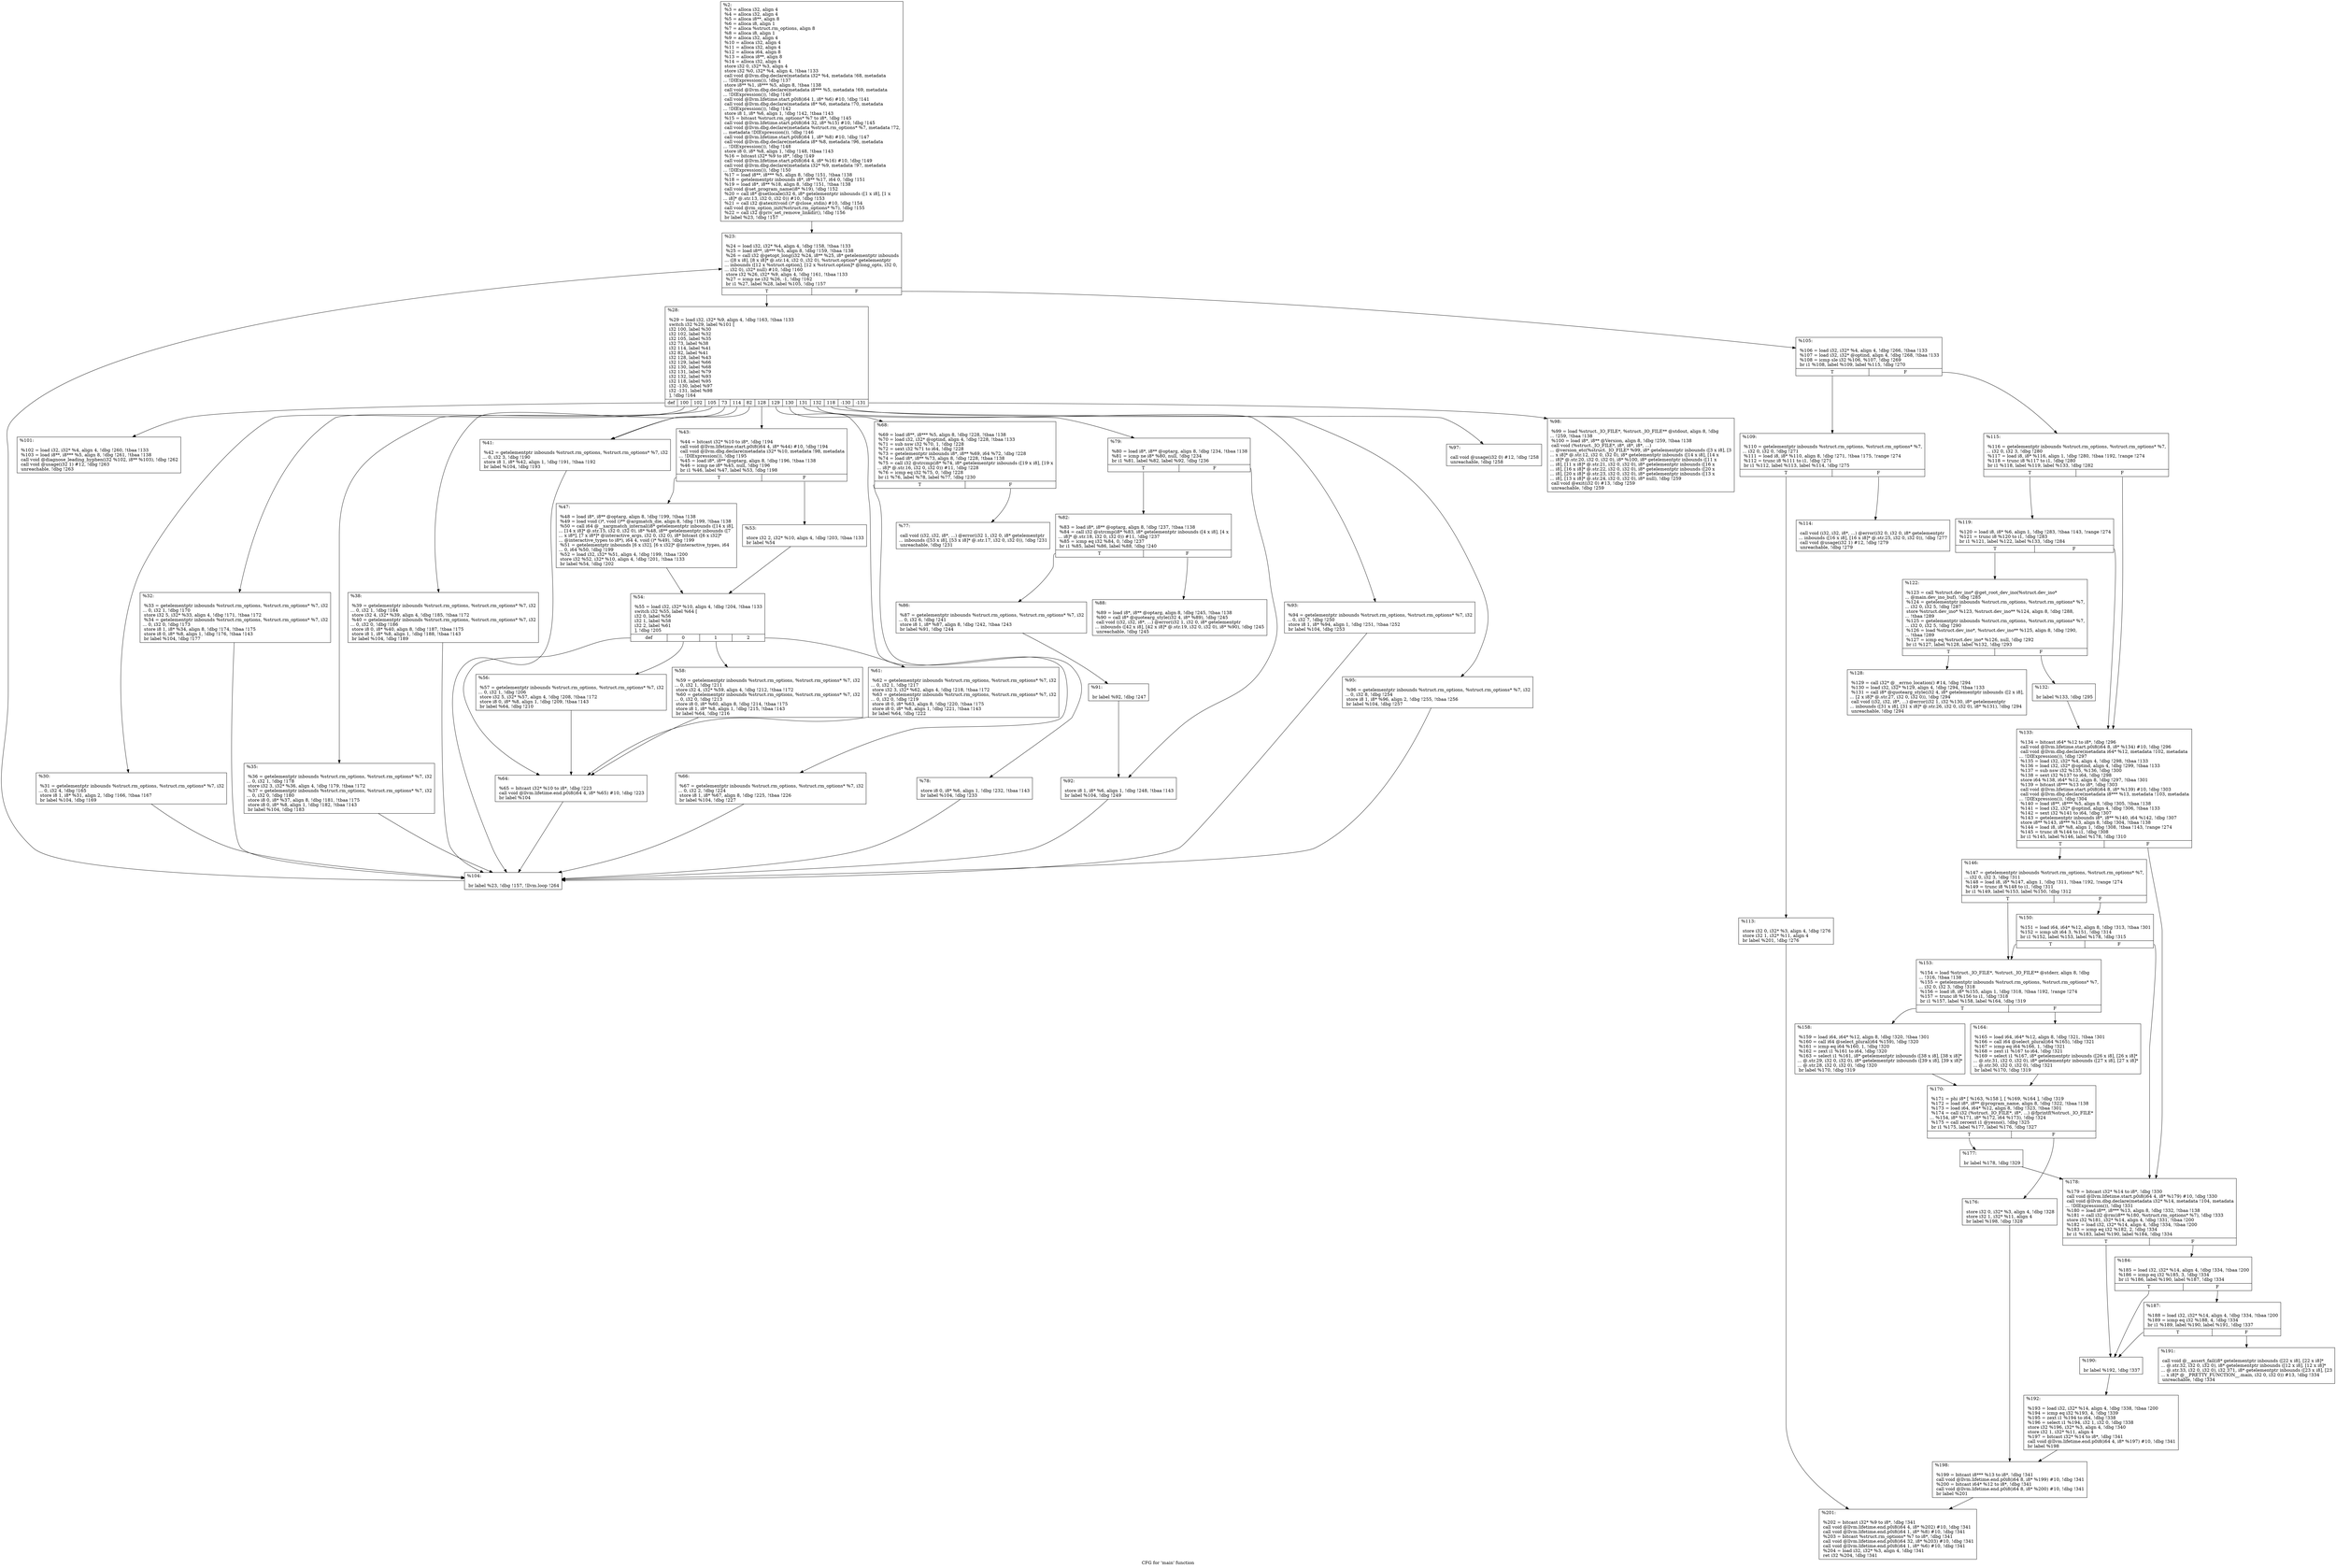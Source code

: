 digraph "CFG for 'main' function" {
	label="CFG for 'main' function";

	Node0xe58200 [shape=record,label="{%2:\l  %3 = alloca i32, align 4\l  %4 = alloca i32, align 4\l  %5 = alloca i8**, align 8\l  %6 = alloca i8, align 1\l  %7 = alloca %struct.rm_options, align 8\l  %8 = alloca i8, align 1\l  %9 = alloca i32, align 4\l  %10 = alloca i32, align 4\l  %11 = alloca i32, align 4\l  %12 = alloca i64, align 8\l  %13 = alloca i8**, align 8\l  %14 = alloca i32, align 4\l  store i32 0, i32* %3, align 4\l  store i32 %0, i32* %4, align 4, !tbaa !133\l  call void @llvm.dbg.declare(metadata i32* %4, metadata !68, metadata\l... !DIExpression()), !dbg !137\l  store i8** %1, i8*** %5, align 8, !tbaa !138\l  call void @llvm.dbg.declare(metadata i8*** %5, metadata !69, metadata\l... !DIExpression()), !dbg !140\l  call void @llvm.lifetime.start.p0i8(i64 1, i8* %6) #10, !dbg !141\l  call void @llvm.dbg.declare(metadata i8* %6, metadata !70, metadata\l... !DIExpression()), !dbg !142\l  store i8 1, i8* %6, align 1, !dbg !142, !tbaa !143\l  %15 = bitcast %struct.rm_options* %7 to i8*, !dbg !145\l  call void @llvm.lifetime.start.p0i8(i64 32, i8* %15) #10, !dbg !145\l  call void @llvm.dbg.declare(metadata %struct.rm_options* %7, metadata !72,\l... metadata !DIExpression()), !dbg !146\l  call void @llvm.lifetime.start.p0i8(i64 1, i8* %8) #10, !dbg !147\l  call void @llvm.dbg.declare(metadata i8* %8, metadata !96, metadata\l... !DIExpression()), !dbg !148\l  store i8 0, i8* %8, align 1, !dbg !148, !tbaa !143\l  %16 = bitcast i32* %9 to i8*, !dbg !149\l  call void @llvm.lifetime.start.p0i8(i64 4, i8* %16) #10, !dbg !149\l  call void @llvm.dbg.declare(metadata i32* %9, metadata !97, metadata\l... !DIExpression()), !dbg !150\l  %17 = load i8**, i8*** %5, align 8, !dbg !151, !tbaa !138\l  %18 = getelementptr inbounds i8*, i8** %17, i64 0, !dbg !151\l  %19 = load i8*, i8** %18, align 8, !dbg !151, !tbaa !138\l  call void @set_program_name(i8* %19), !dbg !152\l  %20 = call i8* @setlocale(i32 6, i8* getelementptr inbounds ([1 x i8], [1 x\l... i8]* @.str.13, i32 0, i32 0)) #10, !dbg !153\l  %21 = call i32 @atexit(void ()* @close_stdin) #10, !dbg !154\l  call void @rm_option_init(%struct.rm_options* %7), !dbg !155\l  %22 = call i32 @priv_set_remove_linkdir(), !dbg !156\l  br label %23, !dbg !157\l}"];
	Node0xe58200 -> Node0xe58430;
	Node0xe58430 [shape=record,label="{%23:\l\l  %24 = load i32, i32* %4, align 4, !dbg !158, !tbaa !133\l  %25 = load i8**, i8*** %5, align 8, !dbg !159, !tbaa !138\l  %26 = call i32 @getopt_long(i32 %24, i8** %25, i8* getelementptr inbounds\l... ([8 x i8], [8 x i8]* @.str.14, i32 0, i32 0), %struct.option* getelementptr\l... inbounds ([12 x %struct.option], [12 x %struct.option]* @long_opts, i32 0,\l... i32 0), i32* null) #10, !dbg !160\l  store i32 %26, i32* %9, align 4, !dbg !161, !tbaa !133\l  %27 = icmp ne i32 %26, -1, !dbg !162\l  br i1 %27, label %28, label %105, !dbg !157\l|{<s0>T|<s1>F}}"];
	Node0xe58430:s0 -> Node0xe58480;
	Node0xe58430:s1 -> Node0xe58de0;
	Node0xe58480 [shape=record,label="{%28:\l\l  %29 = load i32, i32* %9, align 4, !dbg !163, !tbaa !133\l  switch i32 %29, label %101 [\l    i32 100, label %30\l    i32 102, label %32\l    i32 105, label %35\l    i32 73, label %38\l    i32 114, label %41\l    i32 82, label %41\l    i32 128, label %43\l    i32 129, label %66\l    i32 130, label %68\l    i32 131, label %79\l    i32 132, label %93\l    i32 118, label %95\l    i32 -130, label %97\l    i32 -131, label %98\l  ], !dbg !164\l|{<s0>def|<s1>100|<s2>102|<s3>105|<s4>73|<s5>114|<s6>82|<s7>128|<s8>129|<s9>130|<s10>131|<s11>132|<s12>118|<s13>-130|<s14>-131}}"];
	Node0xe58480:s0 -> Node0xe58d40;
	Node0xe58480:s1 -> Node0xe584d0;
	Node0xe58480:s2 -> Node0xe58520;
	Node0xe58480:s3 -> Node0xe58570;
	Node0xe58480:s4 -> Node0xe585c0;
	Node0xe58480:s5 -> Node0xe58610;
	Node0xe58480:s6 -> Node0xe58610;
	Node0xe58480:s7 -> Node0xe58660;
	Node0xe58480:s8 -> Node0xe588e0;
	Node0xe58480:s9 -> Node0xe58930;
	Node0xe58480:s10 -> Node0xe58a20;
	Node0xe58480:s11 -> Node0xe58c00;
	Node0xe58480:s12 -> Node0xe58c50;
	Node0xe58480:s13 -> Node0xe58ca0;
	Node0xe58480:s14 -> Node0xe58cf0;
	Node0xe584d0 [shape=record,label="{%30:\l\l  %31 = getelementptr inbounds %struct.rm_options, %struct.rm_options* %7, i32\l... 0, i32 4, !dbg !165\l  store i8 1, i8* %31, align 2, !dbg !166, !tbaa !167\l  br label %104, !dbg !169\l}"];
	Node0xe584d0 -> Node0xe58d90;
	Node0xe58520 [shape=record,label="{%32:\l\l  %33 = getelementptr inbounds %struct.rm_options, %struct.rm_options* %7, i32\l... 0, i32 1, !dbg !170\l  store i32 5, i32* %33, align 4, !dbg !171, !tbaa !172\l  %34 = getelementptr inbounds %struct.rm_options, %struct.rm_options* %7, i32\l... 0, i32 0, !dbg !173\l  store i8 1, i8* %34, align 8, !dbg !174, !tbaa !175\l  store i8 0, i8* %8, align 1, !dbg !176, !tbaa !143\l  br label %104, !dbg !177\l}"];
	Node0xe58520 -> Node0xe58d90;
	Node0xe58570 [shape=record,label="{%35:\l\l  %36 = getelementptr inbounds %struct.rm_options, %struct.rm_options* %7, i32\l... 0, i32 1, !dbg !178\l  store i32 3, i32* %36, align 4, !dbg !179, !tbaa !172\l  %37 = getelementptr inbounds %struct.rm_options, %struct.rm_options* %7, i32\l... 0, i32 0, !dbg !180\l  store i8 0, i8* %37, align 8, !dbg !181, !tbaa !175\l  store i8 0, i8* %8, align 1, !dbg !182, !tbaa !143\l  br label %104, !dbg !183\l}"];
	Node0xe58570 -> Node0xe58d90;
	Node0xe585c0 [shape=record,label="{%38:\l\l  %39 = getelementptr inbounds %struct.rm_options, %struct.rm_options* %7, i32\l... 0, i32 1, !dbg !184\l  store i32 4, i32* %39, align 4, !dbg !185, !tbaa !172\l  %40 = getelementptr inbounds %struct.rm_options, %struct.rm_options* %7, i32\l... 0, i32 0, !dbg !186\l  store i8 0, i8* %40, align 8, !dbg !187, !tbaa !175\l  store i8 1, i8* %8, align 1, !dbg !188, !tbaa !143\l  br label %104, !dbg !189\l}"];
	Node0xe585c0 -> Node0xe58d90;
	Node0xe58610 [shape=record,label="{%41:\l\l  %42 = getelementptr inbounds %struct.rm_options, %struct.rm_options* %7, i32\l... 0, i32 3, !dbg !190\l  store i8 1, i8* %42, align 1, !dbg !191, !tbaa !192\l  br label %104, !dbg !193\l}"];
	Node0xe58610 -> Node0xe58d90;
	Node0xe58660 [shape=record,label="{%43:\l\l  %44 = bitcast i32* %10 to i8*, !dbg !194\l  call void @llvm.lifetime.start.p0i8(i64 4, i8* %44) #10, !dbg !194\l  call void @llvm.dbg.declare(metadata i32* %10, metadata !98, metadata\l... !DIExpression()), !dbg !195\l  %45 = load i8*, i8** @optarg, align 8, !dbg !196, !tbaa !138\l  %46 = icmp ne i8* %45, null, !dbg !196\l  br i1 %46, label %47, label %53, !dbg !198\l|{<s0>T|<s1>F}}"];
	Node0xe58660:s0 -> Node0xe586b0;
	Node0xe58660:s1 -> Node0xe58700;
	Node0xe586b0 [shape=record,label="{%47:\l\l  %48 = load i8*, i8** @optarg, align 8, !dbg !199, !tbaa !138\l  %49 = load void ()*, void ()** @argmatch_die, align 8, !dbg !199, !tbaa !138\l  %50 = call i64 @__xargmatch_internal(i8* getelementptr inbounds ([14 x i8],\l... [14 x i8]* @.str.15, i32 0, i32 0), i8* %48, i8** getelementptr inbounds ([7\l... x i8*], [7 x i8*]* @interactive_args, i32 0, i32 0), i8* bitcast ([6 x i32]*\l... @interactive_types to i8*), i64 4, void ()* %49), !dbg !199\l  %51 = getelementptr inbounds [6 x i32], [6 x i32]* @interactive_types, i64\l... 0, i64 %50, !dbg !199\l  %52 = load i32, i32* %51, align 4, !dbg !199, !tbaa !200\l  store i32 %52, i32* %10, align 4, !dbg !201, !tbaa !133\l  br label %54, !dbg !202\l}"];
	Node0xe586b0 -> Node0xe58750;
	Node0xe58700 [shape=record,label="{%53:\l\l  store i32 2, i32* %10, align 4, !dbg !203, !tbaa !133\l  br label %54\l}"];
	Node0xe58700 -> Node0xe58750;
	Node0xe58750 [shape=record,label="{%54:\l\l  %55 = load i32, i32* %10, align 4, !dbg !204, !tbaa !133\l  switch i32 %55, label %64 [\l    i32 0, label %56\l    i32 1, label %58\l    i32 2, label %61\l  ], !dbg !205\l|{<s0>def|<s1>0|<s2>1|<s3>2}}"];
	Node0xe58750:s0 -> Node0xe58890;
	Node0xe58750:s1 -> Node0xe587a0;
	Node0xe58750:s2 -> Node0xe587f0;
	Node0xe58750:s3 -> Node0xe58840;
	Node0xe587a0 [shape=record,label="{%56:\l\l  %57 = getelementptr inbounds %struct.rm_options, %struct.rm_options* %7, i32\l... 0, i32 1, !dbg !206\l  store i32 5, i32* %57, align 4, !dbg !208, !tbaa !172\l  store i8 0, i8* %8, align 1, !dbg !209, !tbaa !143\l  br label %64, !dbg !210\l}"];
	Node0xe587a0 -> Node0xe58890;
	Node0xe587f0 [shape=record,label="{%58:\l\l  %59 = getelementptr inbounds %struct.rm_options, %struct.rm_options* %7, i32\l... 0, i32 1, !dbg !211\l  store i32 4, i32* %59, align 4, !dbg !212, !tbaa !172\l  %60 = getelementptr inbounds %struct.rm_options, %struct.rm_options* %7, i32\l... 0, i32 0, !dbg !213\l  store i8 0, i8* %60, align 8, !dbg !214, !tbaa !175\l  store i8 1, i8* %8, align 1, !dbg !215, !tbaa !143\l  br label %64, !dbg !216\l}"];
	Node0xe587f0 -> Node0xe58890;
	Node0xe58840 [shape=record,label="{%61:\l\l  %62 = getelementptr inbounds %struct.rm_options, %struct.rm_options* %7, i32\l... 0, i32 1, !dbg !217\l  store i32 3, i32* %62, align 4, !dbg !218, !tbaa !172\l  %63 = getelementptr inbounds %struct.rm_options, %struct.rm_options* %7, i32\l... 0, i32 0, !dbg !219\l  store i8 0, i8* %63, align 8, !dbg !220, !tbaa !175\l  store i8 0, i8* %8, align 1, !dbg !221, !tbaa !143\l  br label %64, !dbg !222\l}"];
	Node0xe58840 -> Node0xe58890;
	Node0xe58890 [shape=record,label="{%64:\l\l  %65 = bitcast i32* %10 to i8*, !dbg !223\l  call void @llvm.lifetime.end.p0i8(i64 4, i8* %65) #10, !dbg !223\l  br label %104\l}"];
	Node0xe58890 -> Node0xe58d90;
	Node0xe588e0 [shape=record,label="{%66:\l\l  %67 = getelementptr inbounds %struct.rm_options, %struct.rm_options* %7, i32\l... 0, i32 2, !dbg !224\l  store i8 1, i8* %67, align 8, !dbg !225, !tbaa !226\l  br label %104, !dbg !227\l}"];
	Node0xe588e0 -> Node0xe58d90;
	Node0xe58930 [shape=record,label="{%68:\l\l  %69 = load i8**, i8*** %5, align 8, !dbg !228, !tbaa !138\l  %70 = load i32, i32* @optind, align 4, !dbg !228, !tbaa !133\l  %71 = sub nsw i32 %70, 1, !dbg !228\l  %72 = sext i32 %71 to i64, !dbg !228\l  %73 = getelementptr inbounds i8*, i8** %69, i64 %72, !dbg !228\l  %74 = load i8*, i8** %73, align 8, !dbg !228, !tbaa !138\l  %75 = call i32 @strcmp(i8* %74, i8* getelementptr inbounds ([19 x i8], [19 x\l... i8]* @.str.16, i32 0, i32 0)) #11, !dbg !228\l  %76 = icmp eq i32 %75, 0, !dbg !228\l  br i1 %76, label %78, label %77, !dbg !230\l|{<s0>T|<s1>F}}"];
	Node0xe58930:s0 -> Node0xe589d0;
	Node0xe58930:s1 -> Node0xe58980;
	Node0xe58980 [shape=record,label="{%77:\l\l  call void (i32, i32, i8*, ...) @error(i32 1, i32 0, i8* getelementptr\l... inbounds ([53 x i8], [53 x i8]* @.str.17, i32 0, i32 0)), !dbg !231\l  unreachable, !dbg !231\l}"];
	Node0xe589d0 [shape=record,label="{%78:\l\l  store i8 0, i8* %6, align 1, !dbg !232, !tbaa !143\l  br label %104, !dbg !233\l}"];
	Node0xe589d0 -> Node0xe58d90;
	Node0xe58a20 [shape=record,label="{%79:\l\l  %80 = load i8*, i8** @optarg, align 8, !dbg !234, !tbaa !138\l  %81 = icmp ne i8* %80, null, !dbg !234\l  br i1 %81, label %82, label %92, !dbg !236\l|{<s0>T|<s1>F}}"];
	Node0xe58a20:s0 -> Node0xe58a70;
	Node0xe58a20:s1 -> Node0xe58bb0;
	Node0xe58a70 [shape=record,label="{%82:\l\l  %83 = load i8*, i8** @optarg, align 8, !dbg !237, !tbaa !138\l  %84 = call i32 @strcmp(i8* %83, i8* getelementptr inbounds ([4 x i8], [4 x\l... i8]* @.str.18, i32 0, i32 0)) #11, !dbg !237\l  %85 = icmp eq i32 %84, 0, !dbg !237\l  br i1 %85, label %86, label %88, !dbg !240\l|{<s0>T|<s1>F}}"];
	Node0xe58a70:s0 -> Node0xe58ac0;
	Node0xe58a70:s1 -> Node0xe58b10;
	Node0xe58ac0 [shape=record,label="{%86:\l\l  %87 = getelementptr inbounds %struct.rm_options, %struct.rm_options* %7, i32\l... 0, i32 6, !dbg !241\l  store i8 1, i8* %87, align 8, !dbg !242, !tbaa !243\l  br label %91, !dbg !244\l}"];
	Node0xe58ac0 -> Node0xe58b60;
	Node0xe58b10 [shape=record,label="{%88:\l\l  %89 = load i8*, i8** @optarg, align 8, !dbg !245, !tbaa !138\l  %90 = call i8* @quotearg_style(i32 4, i8* %89), !dbg !245\l  call void (i32, i32, i8*, ...) @error(i32 1, i32 0, i8* getelementptr\l... inbounds ([42 x i8], [42 x i8]* @.str.19, i32 0, i32 0), i8* %90), !dbg !245\l  unreachable, !dbg !245\l}"];
	Node0xe58b60 [shape=record,label="{%91:\l\l  br label %92, !dbg !247\l}"];
	Node0xe58b60 -> Node0xe58bb0;
	Node0xe58bb0 [shape=record,label="{%92:\l\l  store i8 1, i8* %6, align 1, !dbg !248, !tbaa !143\l  br label %104, !dbg !249\l}"];
	Node0xe58bb0 -> Node0xe58d90;
	Node0xe58c00 [shape=record,label="{%93:\l\l  %94 = getelementptr inbounds %struct.rm_options, %struct.rm_options* %7, i32\l... 0, i32 7, !dbg !250\l  store i8 1, i8* %94, align 1, !dbg !251, !tbaa !252\l  br label %104, !dbg !253\l}"];
	Node0xe58c00 -> Node0xe58d90;
	Node0xe58c50 [shape=record,label="{%95:\l\l  %96 = getelementptr inbounds %struct.rm_options, %struct.rm_options* %7, i32\l... 0, i32 8, !dbg !254\l  store i8 1, i8* %96, align 2, !dbg !255, !tbaa !256\l  br label %104, !dbg !257\l}"];
	Node0xe58c50 -> Node0xe58d90;
	Node0xe58ca0 [shape=record,label="{%97:\l\l  call void @usage(i32 0) #12, !dbg !258\l  unreachable, !dbg !258\l}"];
	Node0xe58cf0 [shape=record,label="{%98:\l\l  %99 = load %struct._IO_FILE*, %struct._IO_FILE** @stdout, align 8, !dbg\l... !259, !tbaa !138\l  %100 = load i8*, i8** @Version, align 8, !dbg !259, !tbaa !138\l  call void (%struct._IO_FILE*, i8*, i8*, i8*, ...)\l... @version_etc(%struct._IO_FILE* %99, i8* getelementptr inbounds ([3 x i8], [3\l... x i8]* @.str.12, i32 0, i32 0), i8* getelementptr inbounds ([14 x i8], [14 x\l... i8]* @.str.20, i32 0, i32 0), i8* %100, i8* getelementptr inbounds ([11 x\l... i8], [11 x i8]* @.str.21, i32 0, i32 0), i8* getelementptr inbounds ([16 x\l... i8], [16 x i8]* @.str.22, i32 0, i32 0), i8* getelementptr inbounds ([20 x\l... i8], [20 x i8]* @.str.23, i32 0, i32 0), i8* getelementptr inbounds ([13 x\l... i8], [13 x i8]* @.str.24, i32 0, i32 0), i8* null), !dbg !259\l  call void @exit(i32 0) #13, !dbg !259\l  unreachable, !dbg !259\l}"];
	Node0xe58d40 [shape=record,label="{%101:\l\l  %102 = load i32, i32* %4, align 4, !dbg !260, !tbaa !133\l  %103 = load i8**, i8*** %5, align 8, !dbg !261, !tbaa !138\l  call void @diagnose_leading_hyphen(i32 %102, i8** %103), !dbg !262\l  call void @usage(i32 1) #12, !dbg !263\l  unreachable, !dbg !263\l}"];
	Node0xe58d90 [shape=record,label="{%104:\l\l  br label %23, !dbg !157, !llvm.loop !264\l}"];
	Node0xe58d90 -> Node0xe58430;
	Node0xe58de0 [shape=record,label="{%105:\l\l  %106 = load i32, i32* %4, align 4, !dbg !266, !tbaa !133\l  %107 = load i32, i32* @optind, align 4, !dbg !268, !tbaa !133\l  %108 = icmp sle i32 %106, %107, !dbg !269\l  br i1 %108, label %109, label %115, !dbg !270\l|{<s0>T|<s1>F}}"];
	Node0xe58de0:s0 -> Node0xe58e30;
	Node0xe58de0:s1 -> Node0xe58f20;
	Node0xe58e30 [shape=record,label="{%109:\l\l  %110 = getelementptr inbounds %struct.rm_options, %struct.rm_options* %7,\l... i32 0, i32 0, !dbg !271\l  %111 = load i8, i8* %110, align 8, !dbg !271, !tbaa !175, !range !274\l  %112 = trunc i8 %111 to i1, !dbg !271\l  br i1 %112, label %113, label %114, !dbg !275\l|{<s0>T|<s1>F}}"];
	Node0xe58e30:s0 -> Node0xe58e80;
	Node0xe58e30:s1 -> Node0xe58ed0;
	Node0xe58e80 [shape=record,label="{%113:\l\l  store i32 0, i32* %3, align 4, !dbg !276\l  store i32 1, i32* %11, align 4\l  br label %201, !dbg !276\l}"];
	Node0xe58e80 -> Node0xe595b0;
	Node0xe58ed0 [shape=record,label="{%114:\l\l  call void (i32, i32, i8*, ...) @error(i32 0, i32 0, i8* getelementptr\l... inbounds ([16 x i8], [16 x i8]* @.str.25, i32 0, i32 0)), !dbg !277\l  call void @usage(i32 1) #12, !dbg !279\l  unreachable, !dbg !279\l}"];
	Node0xe58f20 [shape=record,label="{%115:\l\l  %116 = getelementptr inbounds %struct.rm_options, %struct.rm_options* %7,\l... i32 0, i32 3, !dbg !280\l  %117 = load i8, i8* %116, align 1, !dbg !280, !tbaa !192, !range !274\l  %118 = trunc i8 %117 to i1, !dbg !280\l  br i1 %118, label %119, label %133, !dbg !282\l|{<s0>T|<s1>F}}"];
	Node0xe58f20:s0 -> Node0xe58f70;
	Node0xe58f20:s1 -> Node0xe590b0;
	Node0xe58f70 [shape=record,label="{%119:\l\l  %120 = load i8, i8* %6, align 1, !dbg !283, !tbaa !143, !range !274\l  %121 = trunc i8 %120 to i1, !dbg !283\l  br i1 %121, label %122, label %133, !dbg !284\l|{<s0>T|<s1>F}}"];
	Node0xe58f70:s0 -> Node0xe58fc0;
	Node0xe58f70:s1 -> Node0xe590b0;
	Node0xe58fc0 [shape=record,label="{%122:\l\l  %123 = call %struct.dev_ino* @get_root_dev_ino(%struct.dev_ino*\l... @main.dev_ino_buf), !dbg !285\l  %124 = getelementptr inbounds %struct.rm_options, %struct.rm_options* %7,\l... i32 0, i32 5, !dbg !287\l  store %struct.dev_ino* %123, %struct.dev_ino** %124, align 8, !dbg !288,\l... !tbaa !289\l  %125 = getelementptr inbounds %struct.rm_options, %struct.rm_options* %7,\l... i32 0, i32 5, !dbg !290\l  %126 = load %struct.dev_ino*, %struct.dev_ino** %125, align 8, !dbg !290,\l... !tbaa !289\l  %127 = icmp eq %struct.dev_ino* %126, null, !dbg !292\l  br i1 %127, label %128, label %132, !dbg !293\l|{<s0>T|<s1>F}}"];
	Node0xe58fc0:s0 -> Node0xe59010;
	Node0xe58fc0:s1 -> Node0xe59060;
	Node0xe59010 [shape=record,label="{%128:\l\l  %129 = call i32* @__errno_location() #14, !dbg !294\l  %130 = load i32, i32* %129, align 4, !dbg !294, !tbaa !133\l  %131 = call i8* @quotearg_style(i32 4, i8* getelementptr inbounds ([2 x i8],\l... [2 x i8]* @.str.27, i32 0, i32 0)), !dbg !294\l  call void (i32, i32, i8*, ...) @error(i32 1, i32 %130, i8* getelementptr\l... inbounds ([31 x i8], [31 x i8]* @.str.26, i32 0, i32 0), i8* %131), !dbg !294\l  unreachable, !dbg !294\l}"];
	Node0xe59060 [shape=record,label="{%132:\l\l  br label %133, !dbg !295\l}"];
	Node0xe59060 -> Node0xe590b0;
	Node0xe590b0 [shape=record,label="{%133:\l\l  %134 = bitcast i64* %12 to i8*, !dbg !296\l  call void @llvm.lifetime.start.p0i8(i64 8, i8* %134) #10, !dbg !296\l  call void @llvm.dbg.declare(metadata i64* %12, metadata !102, metadata\l... !DIExpression()), !dbg !297\l  %135 = load i32, i32* %4, align 4, !dbg !298, !tbaa !133\l  %136 = load i32, i32* @optind, align 4, !dbg !299, !tbaa !133\l  %137 = sub nsw i32 %135, %136, !dbg !300\l  %138 = sext i32 %137 to i64, !dbg !298\l  store i64 %138, i64* %12, align 8, !dbg !297, !tbaa !301\l  %139 = bitcast i8*** %13 to i8*, !dbg !303\l  call void @llvm.lifetime.start.p0i8(i64 8, i8* %139) #10, !dbg !303\l  call void @llvm.dbg.declare(metadata i8*** %13, metadata !103, metadata\l... !DIExpression()), !dbg !304\l  %140 = load i8**, i8*** %5, align 8, !dbg !305, !tbaa !138\l  %141 = load i32, i32* @optind, align 4, !dbg !306, !tbaa !133\l  %142 = sext i32 %141 to i64, !dbg !307\l  %143 = getelementptr inbounds i8*, i8** %140, i64 %142, !dbg !307\l  store i8** %143, i8*** %13, align 8, !dbg !304, !tbaa !138\l  %144 = load i8, i8* %8, align 1, !dbg !308, !tbaa !143, !range !274\l  %145 = trunc i8 %144 to i1, !dbg !308\l  br i1 %145, label %146, label %178, !dbg !310\l|{<s0>T|<s1>F}}"];
	Node0xe590b0:s0 -> Node0xe59100;
	Node0xe590b0:s1 -> Node0xe59380;
	Node0xe59100 [shape=record,label="{%146:\l\l  %147 = getelementptr inbounds %struct.rm_options, %struct.rm_options* %7,\l... i32 0, i32 3, !dbg !311\l  %148 = load i8, i8* %147, align 1, !dbg !311, !tbaa !192, !range !274\l  %149 = trunc i8 %148 to i1, !dbg !311\l  br i1 %149, label %153, label %150, !dbg !312\l|{<s0>T|<s1>F}}"];
	Node0xe59100:s0 -> Node0xe591a0;
	Node0xe59100:s1 -> Node0xe59150;
	Node0xe59150 [shape=record,label="{%150:\l\l  %151 = load i64, i64* %12, align 8, !dbg !313, !tbaa !301\l  %152 = icmp ult i64 3, %151, !dbg !314\l  br i1 %152, label %153, label %178, !dbg !315\l|{<s0>T|<s1>F}}"];
	Node0xe59150:s0 -> Node0xe591a0;
	Node0xe59150:s1 -> Node0xe59380;
	Node0xe591a0 [shape=record,label="{%153:\l\l  %154 = load %struct._IO_FILE*, %struct._IO_FILE** @stderr, align 8, !dbg\l... !316, !tbaa !138\l  %155 = getelementptr inbounds %struct.rm_options, %struct.rm_options* %7,\l... i32 0, i32 3, !dbg !318\l  %156 = load i8, i8* %155, align 1, !dbg !318, !tbaa !192, !range !274\l  %157 = trunc i8 %156 to i1, !dbg !318\l  br i1 %157, label %158, label %164, !dbg !319\l|{<s0>T|<s1>F}}"];
	Node0xe591a0:s0 -> Node0xe591f0;
	Node0xe591a0:s1 -> Node0xe59240;
	Node0xe591f0 [shape=record,label="{%158:\l\l  %159 = load i64, i64* %12, align 8, !dbg !320, !tbaa !301\l  %160 = call i64 @select_plural(i64 %159), !dbg !320\l  %161 = icmp eq i64 %160, 1, !dbg !320\l  %162 = zext i1 %161 to i64, !dbg !320\l  %163 = select i1 %161, i8* getelementptr inbounds ([38 x i8], [38 x i8]*\l... @.str.29, i32 0, i32 0), i8* getelementptr inbounds ([39 x i8], [39 x i8]*\l... @.str.28, i32 0, i32 0), !dbg !320\l  br label %170, !dbg !319\l}"];
	Node0xe591f0 -> Node0xe59290;
	Node0xe59240 [shape=record,label="{%164:\l\l  %165 = load i64, i64* %12, align 8, !dbg !321, !tbaa !301\l  %166 = call i64 @select_plural(i64 %165), !dbg !321\l  %167 = icmp eq i64 %166, 1, !dbg !321\l  %168 = zext i1 %167 to i64, !dbg !321\l  %169 = select i1 %167, i8* getelementptr inbounds ([26 x i8], [26 x i8]*\l... @.str.31, i32 0, i32 0), i8* getelementptr inbounds ([27 x i8], [27 x i8]*\l... @.str.30, i32 0, i32 0), !dbg !321\l  br label %170, !dbg !319\l}"];
	Node0xe59240 -> Node0xe59290;
	Node0xe59290 [shape=record,label="{%170:\l\l  %171 = phi i8* [ %163, %158 ], [ %169, %164 ], !dbg !319\l  %172 = load i8*, i8** @program_name, align 8, !dbg !322, !tbaa !138\l  %173 = load i64, i64* %12, align 8, !dbg !323, !tbaa !301\l  %174 = call i32 (%struct._IO_FILE*, i8*, ...) @fprintf(%struct._IO_FILE*\l... %154, i8* %171, i8* %172, i64 %173), !dbg !324\l  %175 = call zeroext i1 @yesno(), !dbg !325\l  br i1 %175, label %177, label %176, !dbg !327\l|{<s0>T|<s1>F}}"];
	Node0xe59290:s0 -> Node0xe59330;
	Node0xe59290:s1 -> Node0xe592e0;
	Node0xe592e0 [shape=record,label="{%176:\l\l  store i32 0, i32* %3, align 4, !dbg !328\l  store i32 1, i32* %11, align 4\l  br label %198, !dbg !328\l}"];
	Node0xe592e0 -> Node0xe59560;
	Node0xe59330 [shape=record,label="{%177:\l\l  br label %178, !dbg !329\l}"];
	Node0xe59330 -> Node0xe59380;
	Node0xe59380 [shape=record,label="{%178:\l\l  %179 = bitcast i32* %14 to i8*, !dbg !330\l  call void @llvm.lifetime.start.p0i8(i64 4, i8* %179) #10, !dbg !330\l  call void @llvm.dbg.declare(metadata i32* %14, metadata !104, metadata\l... !DIExpression()), !dbg !331\l  %180 = load i8**, i8*** %13, align 8, !dbg !332, !tbaa !138\l  %181 = call i32 @rm(i8** %180, %struct.rm_options* %7), !dbg !333\l  store i32 %181, i32* %14, align 4, !dbg !331, !tbaa !200\l  %182 = load i32, i32* %14, align 4, !dbg !334, !tbaa !200\l  %183 = icmp eq i32 %182, 2, !dbg !334\l  br i1 %183, label %190, label %184, !dbg !334\l|{<s0>T|<s1>F}}"];
	Node0xe59380:s0 -> Node0xe59470;
	Node0xe59380:s1 -> Node0xe593d0;
	Node0xe593d0 [shape=record,label="{%184:\l\l  %185 = load i32, i32* %14, align 4, !dbg !334, !tbaa !200\l  %186 = icmp eq i32 %185, 3, !dbg !334\l  br i1 %186, label %190, label %187, !dbg !334\l|{<s0>T|<s1>F}}"];
	Node0xe593d0:s0 -> Node0xe59470;
	Node0xe593d0:s1 -> Node0xe59420;
	Node0xe59420 [shape=record,label="{%187:\l\l  %188 = load i32, i32* %14, align 4, !dbg !334, !tbaa !200\l  %189 = icmp eq i32 %188, 4, !dbg !334\l  br i1 %189, label %190, label %191, !dbg !337\l|{<s0>T|<s1>F}}"];
	Node0xe59420:s0 -> Node0xe59470;
	Node0xe59420:s1 -> Node0xe594c0;
	Node0xe59470 [shape=record,label="{%190:\l\l  br label %192, !dbg !337\l}"];
	Node0xe59470 -> Node0xe59510;
	Node0xe594c0 [shape=record,label="{%191:\l\l  call void @__assert_fail(i8* getelementptr inbounds ([22 x i8], [22 x i8]*\l... @.str.32, i32 0, i32 0), i8* getelementptr inbounds ([12 x i8], [12 x i8]*\l... @.str.33, i32 0, i32 0), i32 371, i8* getelementptr inbounds ([23 x i8], [23\l... x i8]* @__PRETTY_FUNCTION__.main, i32 0, i32 0)) #13, !dbg !334\l  unreachable, !dbg !334\l}"];
	Node0xe59510 [shape=record,label="{%192:\l\l  %193 = load i32, i32* %14, align 4, !dbg !338, !tbaa !200\l  %194 = icmp eq i32 %193, 4, !dbg !339\l  %195 = zext i1 %194 to i64, !dbg !338\l  %196 = select i1 %194, i32 1, i32 0, !dbg !338\l  store i32 %196, i32* %3, align 4, !dbg !340\l  store i32 1, i32* %11, align 4\l  %197 = bitcast i32* %14 to i8*, !dbg !341\l  call void @llvm.lifetime.end.p0i8(i64 4, i8* %197) #10, !dbg !341\l  br label %198\l}"];
	Node0xe59510 -> Node0xe59560;
	Node0xe59560 [shape=record,label="{%198:\l\l  %199 = bitcast i8*** %13 to i8*, !dbg !341\l  call void @llvm.lifetime.end.p0i8(i64 8, i8* %199) #10, !dbg !341\l  %200 = bitcast i64* %12 to i8*, !dbg !341\l  call void @llvm.lifetime.end.p0i8(i64 8, i8* %200) #10, !dbg !341\l  br label %201\l}"];
	Node0xe59560 -> Node0xe595b0;
	Node0xe595b0 [shape=record,label="{%201:\l\l  %202 = bitcast i32* %9 to i8*, !dbg !341\l  call void @llvm.lifetime.end.p0i8(i64 4, i8* %202) #10, !dbg !341\l  call void @llvm.lifetime.end.p0i8(i64 1, i8* %8) #10, !dbg !341\l  %203 = bitcast %struct.rm_options* %7 to i8*, !dbg !341\l  call void @llvm.lifetime.end.p0i8(i64 32, i8* %203) #10, !dbg !341\l  call void @llvm.lifetime.end.p0i8(i64 1, i8* %6) #10, !dbg !341\l  %204 = load i32, i32* %3, align 4, !dbg !341\l  ret i32 %204, !dbg !341\l}"];
}
